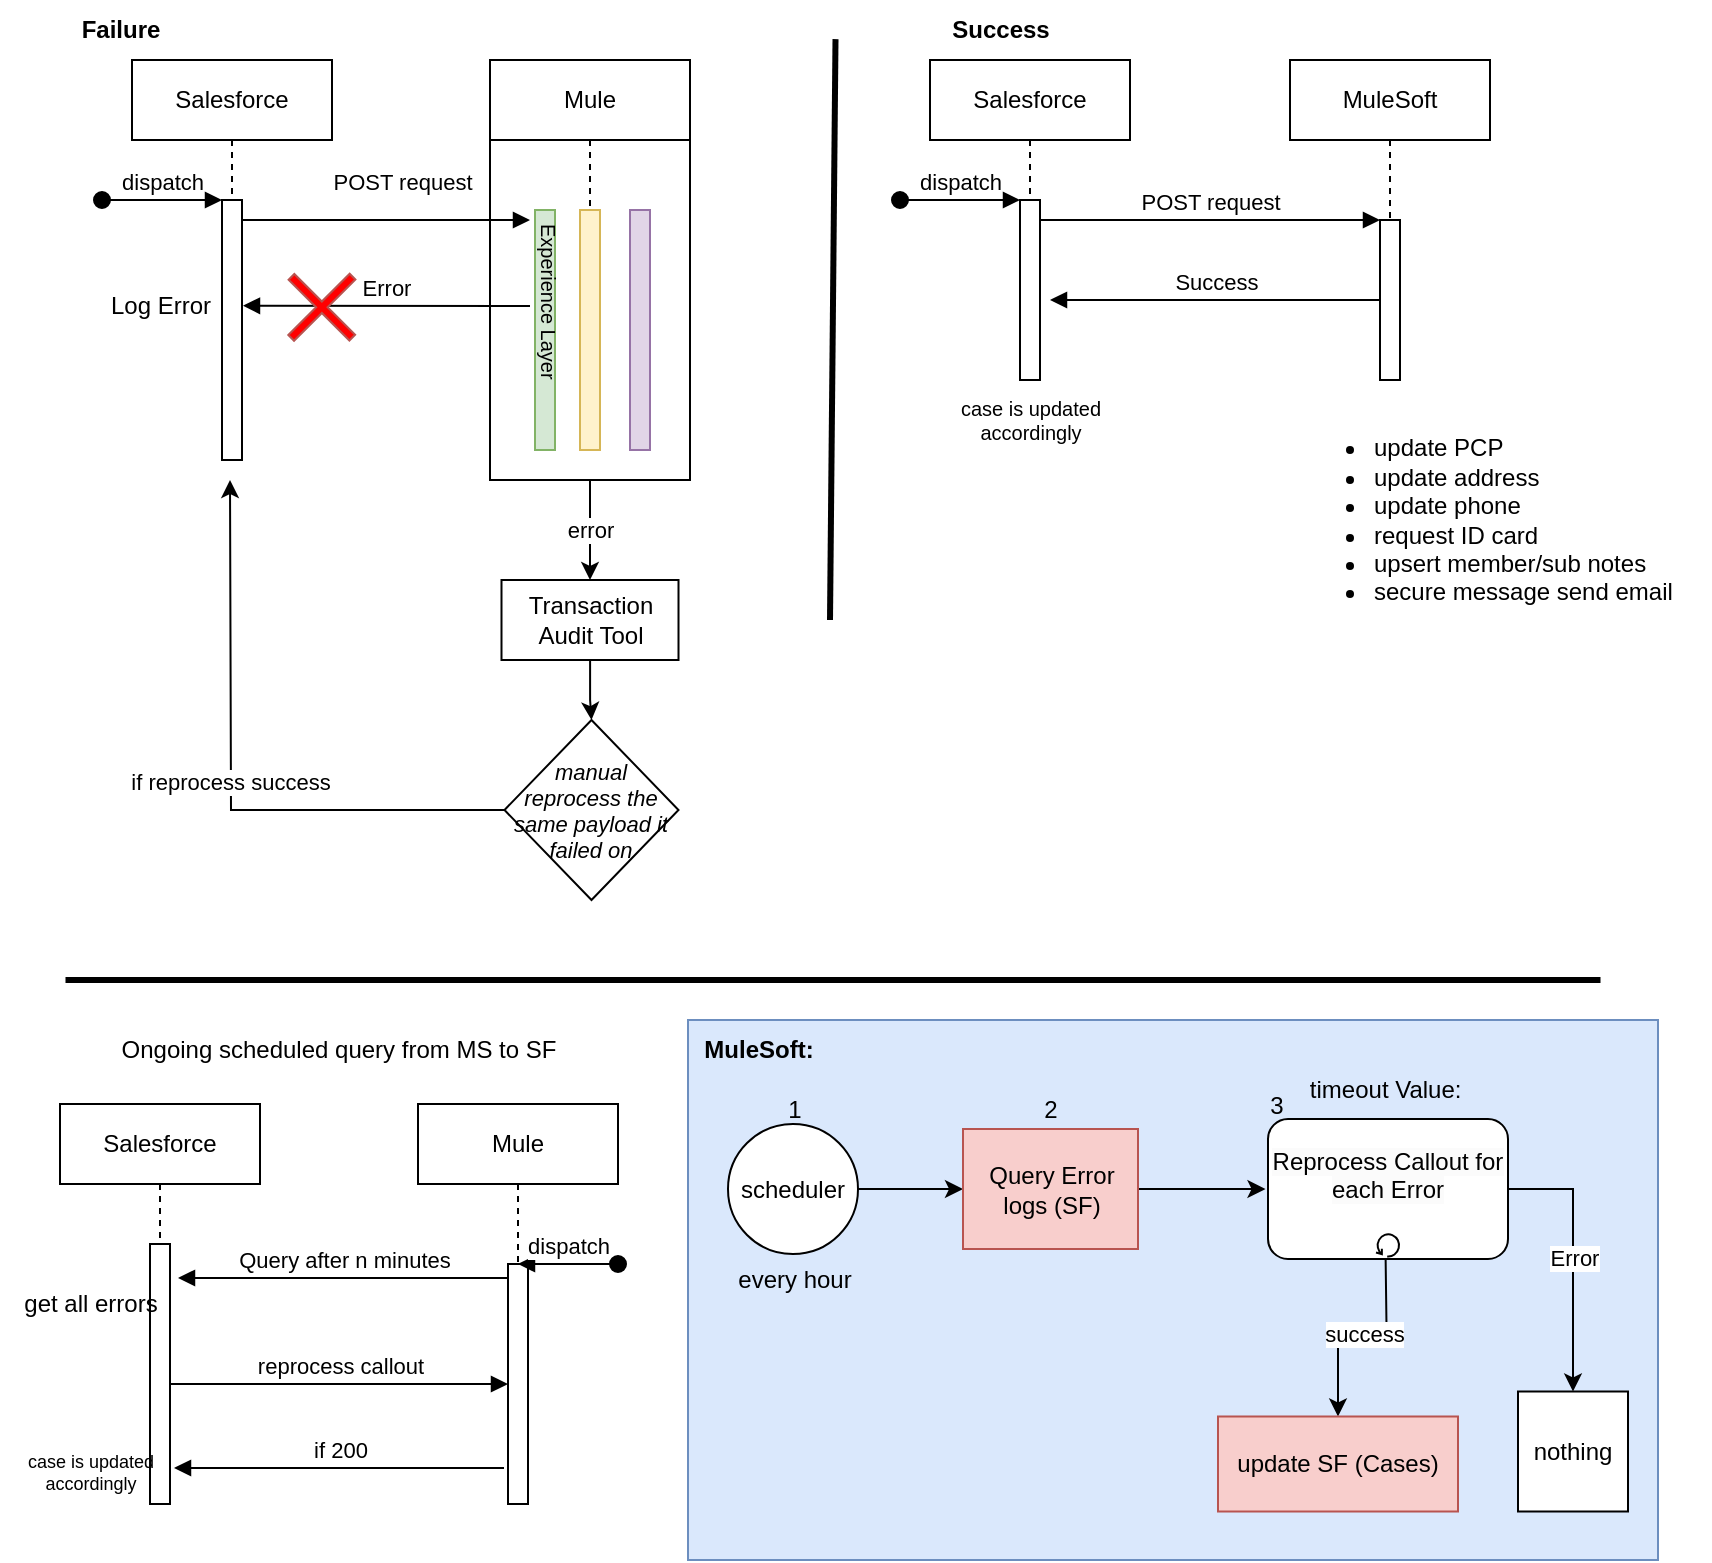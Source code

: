 <mxfile version="24.8.6">
  <diagram name="Page-1" id="2YBvvXClWsGukQMizWep">
    <mxGraphModel dx="1874" dy="619" grid="1" gridSize="10" guides="1" tooltips="1" connect="1" arrows="1" fold="1" page="1" pageScale="1" pageWidth="850" pageHeight="1100" math="0" shadow="0">
      <root>
        <mxCell id="0" />
        <mxCell id="1" parent="0" />
        <mxCell id="eO6LwxHsAXZTuJflmftO-9" value="error" style="edgeStyle=orthogonalEdgeStyle;rounded=0;orthogonalLoop=1;jettySize=auto;html=1;entryX=0.5;entryY=0;entryDx=0;entryDy=0;" edge="1" parent="1" source="eO6LwxHsAXZTuJflmftO-7" target="eO6LwxHsAXZTuJflmftO-3">
          <mxGeometry relative="1" as="geometry" />
        </mxCell>
        <mxCell id="eO6LwxHsAXZTuJflmftO-7" value="" style="rounded=0;whiteSpace=wrap;html=1;" vertex="1" parent="1">
          <mxGeometry x="240" y="80" width="100" height="170" as="geometry" />
        </mxCell>
        <mxCell id="xEmHOwXSVzhgVvcO0kzN-15" value="" style="rounded=0;whiteSpace=wrap;html=1;fillColor=#dae8fc;strokeColor=#6c8ebf;" parent="1" vertex="1">
          <mxGeometry x="339" y="520" width="485" height="270" as="geometry" />
        </mxCell>
        <mxCell id="aM9ryv3xv72pqoxQDRHE-1" value="Salesforce" style="shape=umlLifeline;perimeter=lifelinePerimeter;whiteSpace=wrap;html=1;container=0;dropTarget=0;collapsible=0;recursiveResize=0;outlineConnect=0;portConstraint=eastwest;newEdgeStyle={&quot;edgeStyle&quot;:&quot;elbowEdgeStyle&quot;,&quot;elbow&quot;:&quot;vertical&quot;,&quot;curved&quot;:0,&quot;rounded&quot;:0};" parent="1" vertex="1">
          <mxGeometry x="61" y="40" width="100" height="200" as="geometry" />
        </mxCell>
        <mxCell id="aM9ryv3xv72pqoxQDRHE-2" value="" style="html=1;points=[];perimeter=orthogonalPerimeter;outlineConnect=0;targetShapes=umlLifeline;portConstraint=eastwest;newEdgeStyle={&quot;edgeStyle&quot;:&quot;elbowEdgeStyle&quot;,&quot;elbow&quot;:&quot;vertical&quot;,&quot;curved&quot;:0,&quot;rounded&quot;:0};" parent="aM9ryv3xv72pqoxQDRHE-1" vertex="1">
          <mxGeometry x="45" y="70" width="10" height="130" as="geometry" />
        </mxCell>
        <mxCell id="aM9ryv3xv72pqoxQDRHE-3" value="dispatch" style="html=1;verticalAlign=bottom;startArrow=oval;endArrow=block;startSize=8;edgeStyle=elbowEdgeStyle;elbow=vertical;curved=0;rounded=0;" parent="aM9ryv3xv72pqoxQDRHE-1" target="aM9ryv3xv72pqoxQDRHE-2" edge="1">
          <mxGeometry relative="1" as="geometry">
            <mxPoint x="-15" y="70" as="sourcePoint" />
          </mxGeometry>
        </mxCell>
        <mxCell id="aM9ryv3xv72pqoxQDRHE-5" value="Mule" style="shape=umlLifeline;perimeter=lifelinePerimeter;whiteSpace=wrap;html=1;container=0;dropTarget=0;collapsible=0;recursiveResize=0;outlineConnect=0;portConstraint=eastwest;newEdgeStyle={&quot;edgeStyle&quot;:&quot;elbowEdgeStyle&quot;,&quot;elbow&quot;:&quot;vertical&quot;,&quot;curved&quot;:0,&quot;rounded&quot;:0};" parent="1" vertex="1">
          <mxGeometry x="240" y="40" width="100" height="190" as="geometry" />
        </mxCell>
        <mxCell id="aM9ryv3xv72pqoxQDRHE-6" value="Experience Layer" style="html=1;points=[];perimeter=orthogonalPerimeter;outlineConnect=0;targetShapes=umlLifeline;portConstraint=eastwest;newEdgeStyle={&quot;edgeStyle&quot;:&quot;elbowEdgeStyle&quot;,&quot;elbow&quot;:&quot;vertical&quot;,&quot;curved&quot;:0,&quot;rounded&quot;:0};fillColor=#d5e8d4;strokeColor=#82b366;flipH=1;flipV=1;textDirection=vertical-lr;verticalAlign=top;fontSize=10;align=center;" parent="aM9ryv3xv72pqoxQDRHE-5" vertex="1">
          <mxGeometry x="22.5" y="75" width="10" height="120" as="geometry" />
        </mxCell>
        <mxCell id="eO6LwxHsAXZTuJflmftO-1" value="" style="html=1;points=[];perimeter=orthogonalPerimeter;outlineConnect=0;targetShapes=umlLifeline;portConstraint=eastwest;newEdgeStyle={&quot;edgeStyle&quot;:&quot;elbowEdgeStyle&quot;,&quot;elbow&quot;:&quot;vertical&quot;,&quot;curved&quot;:0,&quot;rounded&quot;:0};fillColor=#fff2cc;strokeColor=#d6b656;" vertex="1" parent="aM9ryv3xv72pqoxQDRHE-5">
          <mxGeometry x="45" y="75" width="10" height="120" as="geometry" />
        </mxCell>
        <mxCell id="eO6LwxHsAXZTuJflmftO-2" value="" style="html=1;points=[];perimeter=orthogonalPerimeter;outlineConnect=0;targetShapes=umlLifeline;portConstraint=eastwest;newEdgeStyle={&quot;edgeStyle&quot;:&quot;elbowEdgeStyle&quot;,&quot;elbow&quot;:&quot;vertical&quot;,&quot;curved&quot;:0,&quot;rounded&quot;:0};fillColor=#e1d5e7;strokeColor=#9673a6;" vertex="1" parent="aM9ryv3xv72pqoxQDRHE-5">
          <mxGeometry x="70" y="75" width="10" height="120" as="geometry" />
        </mxCell>
        <mxCell id="aM9ryv3xv72pqoxQDRHE-7" value="POST request" style="html=1;verticalAlign=bottom;endArrow=block;edgeStyle=elbowEdgeStyle;elbow=vertical;curved=0;rounded=0;" parent="1" source="aM9ryv3xv72pqoxQDRHE-2" edge="1">
          <mxGeometry x="0.112" y="10" relative="1" as="geometry">
            <mxPoint x="215" y="130" as="sourcePoint" />
            <Array as="points">
              <mxPoint x="200" y="120" />
            </Array>
            <mxPoint x="260" y="120" as="targetPoint" />
            <mxPoint as="offset" />
          </mxGeometry>
        </mxCell>
        <mxCell id="aM9ryv3xv72pqoxQDRHE-9" value="Error" style="html=1;verticalAlign=bottom;endArrow=block;edgeStyle=elbowEdgeStyle;elbow=vertical;curved=0;rounded=0;" parent="1" edge="1">
          <mxGeometry relative="1" as="geometry">
            <mxPoint x="260" y="163" as="sourcePoint" />
            <Array as="points">
              <mxPoint x="206.5" y="162.88" />
            </Array>
            <mxPoint x="116.5" y="162.88" as="targetPoint" />
          </mxGeometry>
        </mxCell>
        <mxCell id="5-LlZd3Is8r0wKju0mss-1" value="&lt;ul&gt;&lt;li&gt;update PCP&lt;/li&gt;&lt;li&gt;update address&lt;/li&gt;&lt;li&gt;update phone&lt;/li&gt;&lt;li&gt;request ID card&lt;/li&gt;&lt;li&gt;upsert member/sub notes&lt;/li&gt;&lt;li&gt;secure message send email&lt;/li&gt;&lt;/ul&gt;" style="text;html=1;align=left;verticalAlign=middle;resizable=0;points=[];autosize=1;strokeColor=none;fillColor=none;" parent="1" vertex="1">
          <mxGeometry x="640" y="210" width="210" height="120" as="geometry" />
        </mxCell>
        <mxCell id="YPPJ2A2amINfqLARDPHf-1" value="Log Error" style="text;html=1;align=center;verticalAlign=middle;resizable=0;points=[];autosize=1;strokeColor=none;fillColor=none;" parent="1" vertex="1">
          <mxGeometry x="40" y="148" width="70" height="30" as="geometry" />
        </mxCell>
        <mxCell id="YPPJ2A2amINfqLARDPHf-3" value="Salesforce" style="shape=umlLifeline;perimeter=lifelinePerimeter;whiteSpace=wrap;html=1;container=0;dropTarget=0;collapsible=0;recursiveResize=0;outlineConnect=0;portConstraint=eastwest;newEdgeStyle={&quot;edgeStyle&quot;:&quot;elbowEdgeStyle&quot;,&quot;elbow&quot;:&quot;vertical&quot;,&quot;curved&quot;:0,&quot;rounded&quot;:0};" parent="1" vertex="1">
          <mxGeometry x="25" y="562" width="100" height="200" as="geometry" />
        </mxCell>
        <mxCell id="YPPJ2A2amINfqLARDPHf-4" value="" style="html=1;points=[];perimeter=orthogonalPerimeter;outlineConnect=0;targetShapes=umlLifeline;portConstraint=eastwest;newEdgeStyle={&quot;edgeStyle&quot;:&quot;elbowEdgeStyle&quot;,&quot;elbow&quot;:&quot;vertical&quot;,&quot;curved&quot;:0,&quot;rounded&quot;:0};" parent="YPPJ2A2amINfqLARDPHf-3" vertex="1">
          <mxGeometry x="45" y="70" width="10" height="130" as="geometry" />
        </mxCell>
        <mxCell id="YPPJ2A2amINfqLARDPHf-6" value="Mule" style="shape=umlLifeline;perimeter=lifelinePerimeter;whiteSpace=wrap;html=1;container=0;dropTarget=0;collapsible=0;recursiveResize=0;outlineConnect=0;portConstraint=eastwest;newEdgeStyle={&quot;edgeStyle&quot;:&quot;elbowEdgeStyle&quot;,&quot;elbow&quot;:&quot;vertical&quot;,&quot;curved&quot;:0,&quot;rounded&quot;:0};" parent="1" vertex="1">
          <mxGeometry x="204" y="562" width="100" height="200" as="geometry" />
        </mxCell>
        <mxCell id="YPPJ2A2amINfqLARDPHf-7" value="" style="html=1;points=[];perimeter=orthogonalPerimeter;outlineConnect=0;targetShapes=umlLifeline;portConstraint=eastwest;newEdgeStyle={&quot;edgeStyle&quot;:&quot;elbowEdgeStyle&quot;,&quot;elbow&quot;:&quot;vertical&quot;,&quot;curved&quot;:0,&quot;rounded&quot;:0};" parent="YPPJ2A2amINfqLARDPHf-6" vertex="1">
          <mxGeometry x="45" y="80" width="10" height="120" as="geometry" />
        </mxCell>
        <mxCell id="YPPJ2A2amINfqLARDPHf-8" value="reprocess callout" style="html=1;verticalAlign=bottom;endArrow=block;edgeStyle=elbowEdgeStyle;elbow=vertical;curved=0;rounded=0;" parent="1" edge="1">
          <mxGeometry relative="1" as="geometry">
            <mxPoint x="80" y="702" as="sourcePoint" />
            <Array as="points">
              <mxPoint x="164" y="702" />
            </Array>
            <mxPoint x="249" y="702" as="targetPoint" />
          </mxGeometry>
        </mxCell>
        <mxCell id="YPPJ2A2amINfqLARDPHf-9" value="Query after n minutes" style="html=1;verticalAlign=bottom;endArrow=block;edgeStyle=elbowEdgeStyle;elbow=vertical;curved=0;rounded=0;" parent="1" edge="1">
          <mxGeometry relative="1" as="geometry">
            <mxPoint x="249" y="649" as="sourcePoint" />
            <Array as="points">
              <mxPoint x="174" y="649" />
            </Array>
            <mxPoint x="84" y="649.0" as="targetPoint" />
          </mxGeometry>
        </mxCell>
        <mxCell id="YPPJ2A2amINfqLARDPHf-10" value="get all errors" style="text;html=1;align=center;verticalAlign=middle;resizable=0;points=[];autosize=1;strokeColor=none;fillColor=none;" parent="1" vertex="1">
          <mxGeometry x="-5" y="647" width="90" height="30" as="geometry" />
        </mxCell>
        <mxCell id="YPPJ2A2amINfqLARDPHf-11" value="dispatch" style="html=1;verticalAlign=bottom;startArrow=oval;endArrow=block;startSize=8;edgeStyle=elbowEdgeStyle;elbow=vertical;curved=0;rounded=0;" parent="1" target="YPPJ2A2amINfqLARDPHf-6" edge="1">
          <mxGeometry relative="1" as="geometry">
            <mxPoint x="304" y="642" as="sourcePoint" />
            <mxPoint x="364" y="642" as="targetPoint" />
          </mxGeometry>
        </mxCell>
        <mxCell id="YPPJ2A2amINfqLARDPHf-12" value="if 200" style="html=1;verticalAlign=bottom;endArrow=block;edgeStyle=elbowEdgeStyle;elbow=vertical;curved=0;rounded=0;" parent="1" edge="1">
          <mxGeometry relative="1" as="geometry">
            <mxPoint x="247" y="744" as="sourcePoint" />
            <Array as="points">
              <mxPoint x="172" y="744" />
            </Array>
            <mxPoint x="82" y="744.0" as="targetPoint" />
          </mxGeometry>
        </mxCell>
        <mxCell id="xEmHOwXSVzhgVvcO0kzN-1" value="case is updated&lt;div style=&quot;font-size: 9px;&quot;&gt;accordingly&lt;/div&gt;" style="text;html=1;align=center;verticalAlign=middle;resizable=0;points=[];autosize=1;strokeColor=none;fillColor=none;fontSize=9;" parent="1" vertex="1">
          <mxGeometry x="-5" y="725.75" width="90" height="40" as="geometry" />
        </mxCell>
        <mxCell id="xEmHOwXSVzhgVvcO0kzN-2" value="Ongoing scheduled query from MS to SF" style="text;html=1;align=center;verticalAlign=middle;resizable=0;points=[];autosize=1;strokeColor=none;fillColor=none;" parent="1" vertex="1">
          <mxGeometry x="44" y="520" width="240" height="30" as="geometry" />
        </mxCell>
        <mxCell id="xEmHOwXSVzhgVvcO0kzN-6" value="" style="edgeStyle=orthogonalEdgeStyle;rounded=0;orthogonalLoop=1;jettySize=auto;html=1;" parent="1" source="xEmHOwXSVzhgVvcO0kzN-3" target="xEmHOwXSVzhgVvcO0kzN-5" edge="1">
          <mxGeometry relative="1" as="geometry" />
        </mxCell>
        <mxCell id="xEmHOwXSVzhgVvcO0kzN-3" value="scheduler" style="ellipse;whiteSpace=wrap;html=1;aspect=fixed;" parent="1" vertex="1">
          <mxGeometry x="359" y="572" width="65" height="65" as="geometry" />
        </mxCell>
        <mxCell id="xEmHOwXSVzhgVvcO0kzN-8" value="" style="edgeStyle=orthogonalEdgeStyle;rounded=0;orthogonalLoop=1;jettySize=auto;html=1;" parent="1" source="xEmHOwXSVzhgVvcO0kzN-5" edge="1">
          <mxGeometry relative="1" as="geometry">
            <mxPoint x="627.75" y="604.5" as="targetPoint" />
          </mxGeometry>
        </mxCell>
        <mxCell id="xEmHOwXSVzhgVvcO0kzN-5" value="Query Error logs (SF)" style="whiteSpace=wrap;html=1;fillColor=#f8cecc;strokeColor=#b85450;" parent="1" vertex="1">
          <mxGeometry x="476.5" y="574.5" width="87.5" height="60" as="geometry" />
        </mxCell>
        <mxCell id="xEmHOwXSVzhgVvcO0kzN-11" value="success" style="edgeStyle=orthogonalEdgeStyle;rounded=0;orthogonalLoop=1;jettySize=auto;html=1;" parent="1" target="xEmHOwXSVzhgVvcO0kzN-10" edge="1">
          <mxGeometry relative="1" as="geometry">
            <mxPoint x="687.75" y="634.5" as="sourcePoint" />
          </mxGeometry>
        </mxCell>
        <mxCell id="xEmHOwXSVzhgVvcO0kzN-9" value="MuleSoft:" style="text;html=1;align=center;verticalAlign=middle;resizable=0;points=[];autosize=1;strokeColor=none;fillColor=none;fontStyle=1" parent="1" vertex="1">
          <mxGeometry x="339" y="520" width="70" height="30" as="geometry" />
        </mxCell>
        <mxCell id="xEmHOwXSVzhgVvcO0kzN-10" value="update SF (Cases)" style="whiteSpace=wrap;html=1;fillColor=#f8cecc;strokeColor=#b85450;" parent="1" vertex="1">
          <mxGeometry x="604" y="718.25" width="120" height="47.5" as="geometry" />
        </mxCell>
        <mxCell id="xEmHOwXSVzhgVvcO0kzN-14" value="Error" style="edgeStyle=orthogonalEdgeStyle;rounded=0;orthogonalLoop=1;jettySize=auto;html=1;" parent="1" source="xEmHOwXSVzhgVvcO0kzN-12" target="xEmHOwXSVzhgVvcO0kzN-13" edge="1">
          <mxGeometry relative="1" as="geometry" />
        </mxCell>
        <mxCell id="xEmHOwXSVzhgVvcO0kzN-12" value="&#xa;&lt;span style=&quot;color: rgb(0, 0, 0); font-family: Helvetica; font-size: 12px; font-style: normal; font-variant-ligatures: normal; font-variant-caps: normal; font-weight: 400; letter-spacing: normal; orphans: 2; text-align: center; text-indent: 0px; text-transform: none; widows: 2; word-spacing: 0px; -webkit-text-stroke-width: 0px; white-space: normal; background-color: rgb(251, 251, 251); text-decoration-thickness: initial; text-decoration-style: initial; text-decoration-color: initial; display: inline !important; float: none;&quot;&gt;Reprocess Callout for each Error&lt;/span&gt;&#xa;&#xa;" style="points=[[0.25,0,0],[0.5,0,0],[0.75,0,0],[1,0.25,0],[1,0.5,0],[1,0.75,0],[0.75,1,0],[0.5,1,0],[0.25,1,0],[0,0.75,0],[0,0.5,0],[0,0.25,0]];shape=mxgraph.bpmn.task;whiteSpace=wrap;rectStyle=rounded;size=10;html=1;container=1;expand=0;collapsible=0;taskMarker=abstract;isLoopStandard=1;" parent="1" vertex="1">
          <mxGeometry x="629" y="569.5" width="120" height="70" as="geometry" />
        </mxCell>
        <mxCell id="xEmHOwXSVzhgVvcO0kzN-13" value="nothing" style="whiteSpace=wrap;html=1;" parent="1" vertex="1">
          <mxGeometry x="754" y="705.75" width="55" height="60" as="geometry" />
        </mxCell>
        <mxCell id="xEmHOwXSVzhgVvcO0kzN-16" value="every hour" style="text;html=1;align=center;verticalAlign=middle;resizable=0;points=[];autosize=1;strokeColor=none;fillColor=none;" parent="1" vertex="1">
          <mxGeometry x="351.5" y="634.5" width="80" height="30" as="geometry" />
        </mxCell>
        <mxCell id="xEmHOwXSVzhgVvcO0kzN-17" value="1" style="text;html=1;align=center;verticalAlign=middle;resizable=0;points=[];autosize=1;strokeColor=none;fillColor=none;" parent="1" vertex="1">
          <mxGeometry x="376.5" y="550" width="30" height="30" as="geometry" />
        </mxCell>
        <mxCell id="xEmHOwXSVzhgVvcO0kzN-18" value="2" style="text;html=1;align=center;verticalAlign=middle;resizable=0;points=[];autosize=1;strokeColor=none;fillColor=none;" parent="1" vertex="1">
          <mxGeometry x="505.25" y="550" width="30" height="30" as="geometry" />
        </mxCell>
        <mxCell id="xEmHOwXSVzhgVvcO0kzN-19" value="3" style="text;html=1;align=center;verticalAlign=middle;resizable=0;points=[];autosize=1;strokeColor=none;fillColor=none;" parent="1" vertex="1">
          <mxGeometry x="617.5" y="548" width="30" height="30" as="geometry" />
        </mxCell>
        <mxCell id="0DmYjJL-NzRrPofvd2zS-1" value="Salesforce" style="shape=umlLifeline;perimeter=lifelinePerimeter;whiteSpace=wrap;html=1;container=0;dropTarget=0;collapsible=0;recursiveResize=0;outlineConnect=0;portConstraint=eastwest;newEdgeStyle={&quot;edgeStyle&quot;:&quot;elbowEdgeStyle&quot;,&quot;elbow&quot;:&quot;vertical&quot;,&quot;curved&quot;:0,&quot;rounded&quot;:0};" parent="1" vertex="1">
          <mxGeometry x="460" y="40" width="100" height="160" as="geometry" />
        </mxCell>
        <mxCell id="0DmYjJL-NzRrPofvd2zS-2" value="" style="html=1;points=[];perimeter=orthogonalPerimeter;outlineConnect=0;targetShapes=umlLifeline;portConstraint=eastwest;newEdgeStyle={&quot;edgeStyle&quot;:&quot;elbowEdgeStyle&quot;,&quot;elbow&quot;:&quot;vertical&quot;,&quot;curved&quot;:0,&quot;rounded&quot;:0};" parent="0DmYjJL-NzRrPofvd2zS-1" vertex="1">
          <mxGeometry x="45" y="70" width="10" height="90" as="geometry" />
        </mxCell>
        <mxCell id="0DmYjJL-NzRrPofvd2zS-3" value="dispatch" style="html=1;verticalAlign=bottom;startArrow=oval;endArrow=block;startSize=8;edgeStyle=elbowEdgeStyle;elbow=vertical;curved=0;rounded=0;" parent="0DmYjJL-NzRrPofvd2zS-1" target="0DmYjJL-NzRrPofvd2zS-2" edge="1">
          <mxGeometry relative="1" as="geometry">
            <mxPoint x="-15" y="70" as="sourcePoint" />
          </mxGeometry>
        </mxCell>
        <mxCell id="0DmYjJL-NzRrPofvd2zS-4" value="MuleSoft" style="shape=umlLifeline;perimeter=lifelinePerimeter;whiteSpace=wrap;html=1;container=0;dropTarget=0;collapsible=0;recursiveResize=0;outlineConnect=0;portConstraint=eastwest;newEdgeStyle={&quot;edgeStyle&quot;:&quot;elbowEdgeStyle&quot;,&quot;elbow&quot;:&quot;vertical&quot;,&quot;curved&quot;:0,&quot;rounded&quot;:0};" parent="1" vertex="1">
          <mxGeometry x="640" y="40" width="100" height="160" as="geometry" />
        </mxCell>
        <mxCell id="0DmYjJL-NzRrPofvd2zS-5" value="" style="html=1;points=[];perimeter=orthogonalPerimeter;outlineConnect=0;targetShapes=umlLifeline;portConstraint=eastwest;newEdgeStyle={&quot;edgeStyle&quot;:&quot;elbowEdgeStyle&quot;,&quot;elbow&quot;:&quot;vertical&quot;,&quot;curved&quot;:0,&quot;rounded&quot;:0};" parent="0DmYjJL-NzRrPofvd2zS-4" vertex="1">
          <mxGeometry x="45" y="80" width="10" height="80" as="geometry" />
        </mxCell>
        <mxCell id="0DmYjJL-NzRrPofvd2zS-6" value="POST request" style="html=1;verticalAlign=bottom;endArrow=block;edgeStyle=elbowEdgeStyle;elbow=vertical;curved=0;rounded=0;" parent="1" source="0DmYjJL-NzRrPofvd2zS-2" target="0DmYjJL-NzRrPofvd2zS-5" edge="1">
          <mxGeometry relative="1" as="geometry">
            <mxPoint x="615" y="130" as="sourcePoint" />
            <Array as="points">
              <mxPoint x="600" y="120" />
            </Array>
          </mxGeometry>
        </mxCell>
        <mxCell id="0DmYjJL-NzRrPofvd2zS-7" value="Success" style="html=1;verticalAlign=bottom;endArrow=block;edgeStyle=elbowEdgeStyle;elbow=vertical;curved=0;rounded=0;" parent="1" source="0DmYjJL-NzRrPofvd2zS-5" edge="1">
          <mxGeometry relative="1" as="geometry">
            <mxPoint x="595" y="160" as="sourcePoint" />
            <Array as="points">
              <mxPoint x="610" y="160" />
            </Array>
            <mxPoint x="520" y="160.0" as="targetPoint" />
          </mxGeometry>
        </mxCell>
        <mxCell id="0DmYjJL-NzRrPofvd2zS-9" value="case is updated&lt;div style=&quot;font-size: 10px;&quot;&gt;accordingly&lt;/div&gt;" style="text;html=1;align=center;verticalAlign=middle;resizable=0;points=[];autosize=1;strokeColor=none;fillColor=none;fontSize=10;" parent="1" vertex="1">
          <mxGeometry x="465" y="200" width="90" height="40" as="geometry" />
        </mxCell>
        <mxCell id="QZd7ewheR5EOT-rtoMpb-1" value="&lt;b&gt;Failure&lt;/b&gt;" style="text;html=1;align=center;verticalAlign=middle;resizable=0;points=[];autosize=1;strokeColor=none;fillColor=none;" parent="1" vertex="1">
          <mxGeometry x="25" y="10" width="60" height="30" as="geometry" />
        </mxCell>
        <mxCell id="QZd7ewheR5EOT-rtoMpb-2" value="&lt;b&gt;Success&lt;/b&gt;" style="text;html=1;align=center;verticalAlign=middle;resizable=0;points=[];autosize=1;strokeColor=none;fillColor=none;" parent="1" vertex="1">
          <mxGeometry x="460" y="10" width="70" height="30" as="geometry" />
        </mxCell>
        <mxCell id="QZd7ewheR5EOT-rtoMpb-3" value="" style="endArrow=none;html=1;rounded=0;strokeWidth=3;" parent="1" edge="1">
          <mxGeometry width="50" height="50" relative="1" as="geometry">
            <mxPoint x="27.75" y="500" as="sourcePoint" />
            <mxPoint x="795.25" y="500" as="targetPoint" />
          </mxGeometry>
        </mxCell>
        <mxCell id="QZd7ewheR5EOT-rtoMpb-4" value="timeout Value:&amp;nbsp;" style="text;html=1;align=center;verticalAlign=middle;resizable=0;points=[];autosize=1;strokeColor=none;fillColor=none;" parent="1" vertex="1">
          <mxGeometry x="639" y="539.5" width="100" height="30" as="geometry" />
        </mxCell>
        <mxCell id="eO6LwxHsAXZTuJflmftO-13" style="edgeStyle=orthogonalEdgeStyle;rounded=0;orthogonalLoop=1;jettySize=auto;html=1;entryX=0.5;entryY=0;entryDx=0;entryDy=0;" edge="1" parent="1" source="eO6LwxHsAXZTuJflmftO-3" target="eO6LwxHsAXZTuJflmftO-12">
          <mxGeometry relative="1" as="geometry" />
        </mxCell>
        <mxCell id="eO6LwxHsAXZTuJflmftO-3" value="Transaction Audit Tool" style="rounded=0;whiteSpace=wrap;html=1;" vertex="1" parent="1">
          <mxGeometry x="245.75" y="300" width="88.5" height="40" as="geometry" />
        </mxCell>
        <mxCell id="eO6LwxHsAXZTuJflmftO-10" value="" style="endArrow=none;html=1;rounded=0;strokeWidth=3;" edge="1" parent="1">
          <mxGeometry width="50" height="50" relative="1" as="geometry">
            <mxPoint x="412.75" y="29.57" as="sourcePoint" />
            <mxPoint x="410" y="320" as="targetPoint" />
          </mxGeometry>
        </mxCell>
        <mxCell id="eO6LwxHsAXZTuJflmftO-14" value="if reprocess success" style="edgeStyle=orthogonalEdgeStyle;rounded=0;orthogonalLoop=1;jettySize=auto;html=1;" edge="1" parent="1" source="eO6LwxHsAXZTuJflmftO-12">
          <mxGeometry relative="1" as="geometry">
            <mxPoint x="110" y="250" as="targetPoint" />
          </mxGeometry>
        </mxCell>
        <mxCell id="eO6LwxHsAXZTuJflmftO-12" value="&lt;i style=&quot;font-size: 11px;&quot;&gt;&lt;font style=&quot;font-size: 11px;&quot;&gt;manual&lt;/font&gt;&lt;/i&gt;&lt;div style=&quot;font-size: 11px;&quot;&gt;&lt;i&gt;&lt;font style=&quot;font-size: 11px;&quot;&gt;reprocess the same payload it failed on&lt;/font&gt;&lt;/i&gt;&lt;/div&gt;" style="rhombus;whiteSpace=wrap;html=1;" vertex="1" parent="1">
          <mxGeometry x="247.25" y="370" width="87" height="90" as="geometry" />
        </mxCell>
        <mxCell id="eO6LwxHsAXZTuJflmftO-18" value="" style="shape=cross;whiteSpace=wrap;html=1;fillColor=#FF0000;strokeColor=#b85450;rotation=-45;fontColor=#FF0000;size=0.094;" vertex="1" parent="1">
          <mxGeometry x="134.23" y="142.13" width="43.4" height="42.99" as="geometry" />
        </mxCell>
      </root>
    </mxGraphModel>
  </diagram>
</mxfile>
